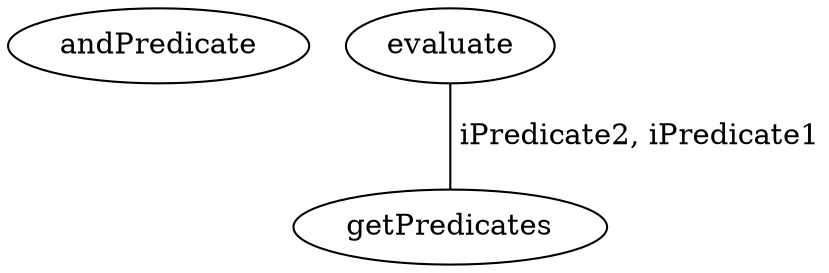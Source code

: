 digraph G {
andPredicate;
evaluate;
getPredicates;
evaluate -> getPredicates [label=" iPredicate2, iPredicate1", dir=none];
}